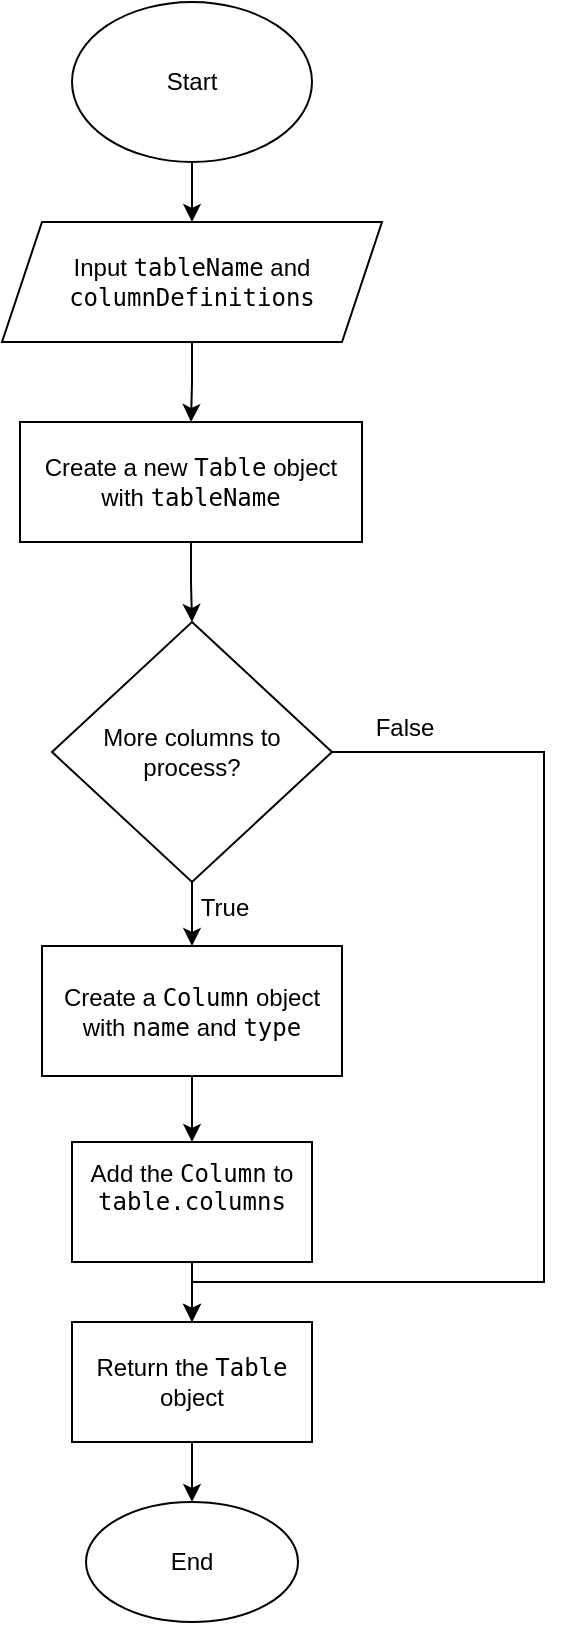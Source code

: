 <mxfile version="26.0.8">
  <diagram name="Page-1" id="_Ll74KX82-XYEojBiPu6">
    <mxGraphModel grid="1" page="1" gridSize="10" guides="1" tooltips="1" connect="1" arrows="1" fold="1" pageScale="1" pageWidth="827" pageHeight="1169" math="0" shadow="0">
      <root>
        <mxCell id="0" />
        <mxCell id="1" parent="0" />
        <mxCell id="PRlaV0UyolCgUVnrmVj3-3" value="" style="edgeStyle=orthogonalEdgeStyle;rounded=0;orthogonalLoop=1;jettySize=auto;html=1;" edge="1" parent="1" source="PRlaV0UyolCgUVnrmVj3-1" target="PRlaV0UyolCgUVnrmVj3-2">
          <mxGeometry relative="1" as="geometry" />
        </mxCell>
        <mxCell id="PRlaV0UyolCgUVnrmVj3-1" value="Start" style="ellipse;whiteSpace=wrap;html=1;" vertex="1" parent="1">
          <mxGeometry x="354" y="80" width="120" height="80" as="geometry" />
        </mxCell>
        <mxCell id="PRlaV0UyolCgUVnrmVj3-5" value="" style="edgeStyle=orthogonalEdgeStyle;rounded=0;orthogonalLoop=1;jettySize=auto;html=1;" edge="1" parent="1" source="PRlaV0UyolCgUVnrmVj3-2" target="PRlaV0UyolCgUVnrmVj3-4">
          <mxGeometry relative="1" as="geometry" />
        </mxCell>
        <mxCell id="PRlaV0UyolCgUVnrmVj3-2" value="Input &lt;code&gt;tableName&lt;/code&gt; and &lt;code&gt;columnDefinitions&lt;/code&gt;" style="shape=parallelogram;perimeter=parallelogramPerimeter;whiteSpace=wrap;html=1;fixedSize=1;" vertex="1" parent="1">
          <mxGeometry x="319" y="190" width="190" height="60" as="geometry" />
        </mxCell>
        <mxCell id="PRlaV0UyolCgUVnrmVj3-7" value="" style="edgeStyle=orthogonalEdgeStyle;rounded=0;orthogonalLoop=1;jettySize=auto;html=1;" edge="1" parent="1" source="PRlaV0UyolCgUVnrmVj3-4" target="PRlaV0UyolCgUVnrmVj3-6">
          <mxGeometry relative="1" as="geometry" />
        </mxCell>
        <mxCell id="PRlaV0UyolCgUVnrmVj3-4" value="Create a new &lt;code&gt;Table&lt;/code&gt; object with &lt;code&gt;tableName&lt;/code&gt;" style="rounded=0;whiteSpace=wrap;html=1;" vertex="1" parent="1">
          <mxGeometry x="328" y="290" width="171" height="60" as="geometry" />
        </mxCell>
        <mxCell id="PRlaV0UyolCgUVnrmVj3-9" value="" style="edgeStyle=orthogonalEdgeStyle;rounded=0;orthogonalLoop=1;jettySize=auto;html=1;" edge="1" parent="1" source="PRlaV0UyolCgUVnrmVj3-6" target="PRlaV0UyolCgUVnrmVj3-8">
          <mxGeometry relative="1" as="geometry" />
        </mxCell>
        <mxCell id="PRlaV0UyolCgUVnrmVj3-17" style="edgeStyle=orthogonalEdgeStyle;rounded=0;orthogonalLoop=1;jettySize=auto;html=1;entryX=0.5;entryY=0;entryDx=0;entryDy=0;" edge="1" parent="1" source="PRlaV0UyolCgUVnrmVj3-6" target="PRlaV0UyolCgUVnrmVj3-12">
          <mxGeometry relative="1" as="geometry">
            <Array as="points">
              <mxPoint x="590" y="455" />
              <mxPoint x="590" y="720" />
              <mxPoint x="414" y="720" />
            </Array>
          </mxGeometry>
        </mxCell>
        <mxCell id="PRlaV0UyolCgUVnrmVj3-6" value="More columns to process?" style="rhombus;whiteSpace=wrap;html=1;" vertex="1" parent="1">
          <mxGeometry x="344" y="390" width="140" height="130" as="geometry" />
        </mxCell>
        <mxCell id="PRlaV0UyolCgUVnrmVj3-11" value="" style="edgeStyle=orthogonalEdgeStyle;rounded=0;orthogonalLoop=1;jettySize=auto;html=1;" edge="1" parent="1" source="PRlaV0UyolCgUVnrmVj3-8" target="PRlaV0UyolCgUVnrmVj3-10">
          <mxGeometry relative="1" as="geometry" />
        </mxCell>
        <mxCell id="PRlaV0UyolCgUVnrmVj3-8" value="Create a &lt;code&gt;Column&lt;/code&gt; object with &lt;code&gt;name&lt;/code&gt; and &lt;code&gt;type&lt;/code&gt;" style="rounded=0;whiteSpace=wrap;html=1;" vertex="1" parent="1">
          <mxGeometry x="339" y="552" width="150" height="65" as="geometry" />
        </mxCell>
        <mxCell id="PRlaV0UyolCgUVnrmVj3-13" value="" style="edgeStyle=orthogonalEdgeStyle;rounded=0;orthogonalLoop=1;jettySize=auto;html=1;" edge="1" parent="1" source="PRlaV0UyolCgUVnrmVj3-10" target="PRlaV0UyolCgUVnrmVj3-12">
          <mxGeometry relative="1" as="geometry" />
        </mxCell>
        <mxCell id="PRlaV0UyolCgUVnrmVj3-10" value="&#xa;Add the &lt;code&gt;Column&lt;/code&gt; to &lt;code&gt;table.columns&lt;/code&gt;&#xa;&#xa;" style="rounded=0;whiteSpace=wrap;html=1;" vertex="1" parent="1">
          <mxGeometry x="354" y="650" width="120" height="60" as="geometry" />
        </mxCell>
        <mxCell id="PRlaV0UyolCgUVnrmVj3-15" value="" style="edgeStyle=orthogonalEdgeStyle;rounded=0;orthogonalLoop=1;jettySize=auto;html=1;" edge="1" parent="1" source="PRlaV0UyolCgUVnrmVj3-12" target="PRlaV0UyolCgUVnrmVj3-14">
          <mxGeometry relative="1" as="geometry" />
        </mxCell>
        <mxCell id="PRlaV0UyolCgUVnrmVj3-12" value="Return the &lt;code&gt;Table&lt;/code&gt; object" style="rounded=0;whiteSpace=wrap;html=1;" vertex="1" parent="1">
          <mxGeometry x="354" y="740" width="120" height="60" as="geometry" />
        </mxCell>
        <mxCell id="PRlaV0UyolCgUVnrmVj3-14" value="End" style="ellipse;whiteSpace=wrap;html=1;" vertex="1" parent="1">
          <mxGeometry x="361" y="830" width="106" height="60" as="geometry" />
        </mxCell>
        <mxCell id="PRlaV0UyolCgUVnrmVj3-16" value="True" style="text;html=1;align=center;verticalAlign=middle;resizable=0;points=[];autosize=1;strokeColor=none;fillColor=none;" vertex="1" parent="1">
          <mxGeometry x="405" y="518" width="50" height="30" as="geometry" />
        </mxCell>
        <mxCell id="PRlaV0UyolCgUVnrmVj3-18" value="False" style="text;html=1;align=center;verticalAlign=middle;resizable=0;points=[];autosize=1;strokeColor=none;fillColor=none;" vertex="1" parent="1">
          <mxGeometry x="495" y="428" width="50" height="30" as="geometry" />
        </mxCell>
      </root>
    </mxGraphModel>
  </diagram>
</mxfile>
